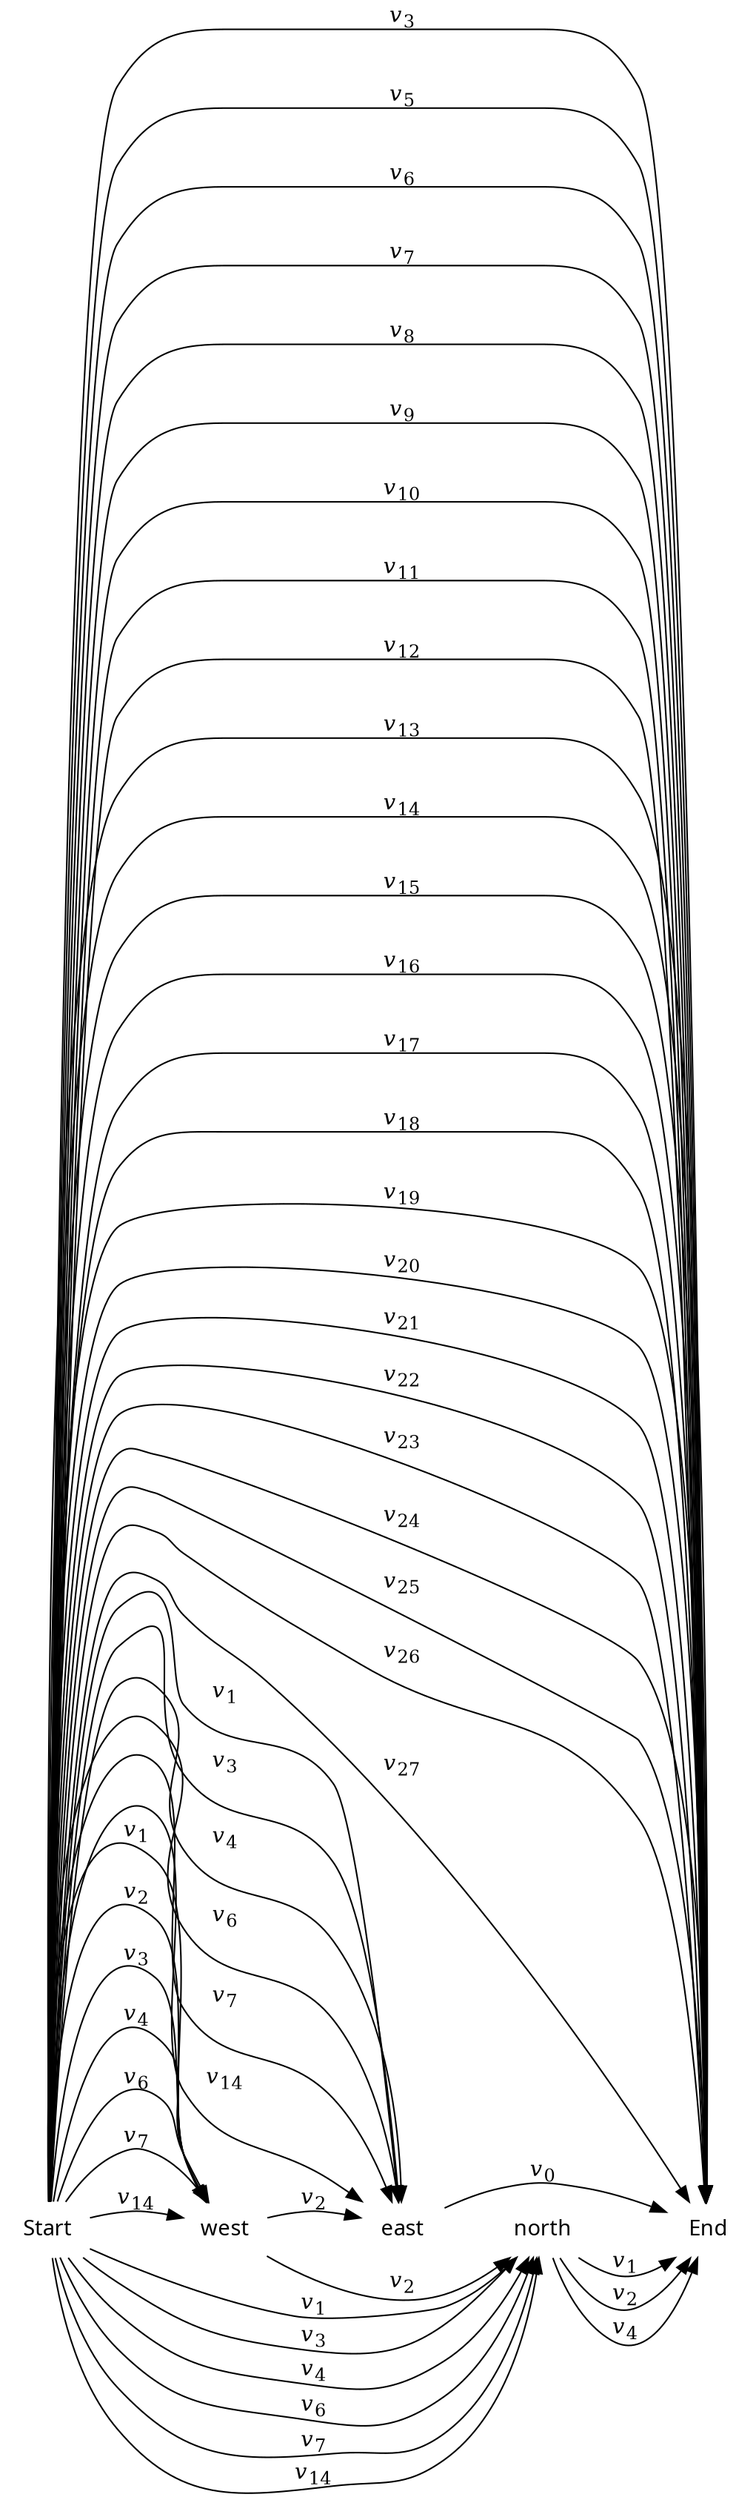 digraph cat {
rankdir=LR
node [shape=plaintext]
edge [arrowhead=normal]

0 [label="Start",fontname="sans"]
1 [label="west",fontname="sans"]
2 [label="east",fontname="sans"]
3 [label="north",fontname="sans"]
4 [label="End",fontname="sans"]

0 -> 1 [label=<<i>v</i><sub>1</sub>>]
0 -> 2 [label=<<i>v</i><sub>1</sub>>]
0 -> 3 [label=<<i>v</i><sub>1</sub>>]
0 -> 1 [label=<<i>v</i><sub>2</sub>>]
0 -> 1 [label=<<i>v</i><sub>3</sub>>]
0 -> 2 [label=<<i>v</i><sub>3</sub>>]
0 -> 3 [label=<<i>v</i><sub>3</sub>>]
0 -> 4 [label=<<i>v</i><sub>3</sub>>]
0 -> 1 [label=<<i>v</i><sub>4</sub>>]
0 -> 2 [label=<<i>v</i><sub>4</sub>>]
0 -> 3 [label=<<i>v</i><sub>4</sub>>]
0 -> 4 [label=<<i>v</i><sub>5</sub>>]
0 -> 1 [label=<<i>v</i><sub>6</sub>>]
0 -> 2 [label=<<i>v</i><sub>6</sub>>]
0 -> 3 [label=<<i>v</i><sub>6</sub>>]
0 -> 4 [label=<<i>v</i><sub>6</sub>>]
0 -> 1 [label=<<i>v</i><sub>7</sub>>]
0 -> 2 [label=<<i>v</i><sub>7</sub>>]
0 -> 3 [label=<<i>v</i><sub>7</sub>>]
0 -> 4 [label=<<i>v</i><sub>7</sub>>]
0 -> 4 [label=<<i>v</i><sub>8</sub>>]
0 -> 4 [label=<<i>v</i><sub>9</sub>>]
0 -> 4 [label=<<i>v</i><sub>10</sub>>]
0 -> 4 [label=<<i>v</i><sub>11</sub>>]
0 -> 4 [label=<<i>v</i><sub>12</sub>>]
0 -> 4 [label=<<i>v</i><sub>13</sub>>]
0 -> 1 [label=<<i>v</i><sub>14</sub>>]
0 -> 2 [label=<<i>v</i><sub>14</sub>>]
0 -> 3 [label=<<i>v</i><sub>14</sub>>]
0 -> 4 [label=<<i>v</i><sub>14</sub>>]
0 -> 4 [label=<<i>v</i><sub>15</sub>>]
0 -> 4 [label=<<i>v</i><sub>16</sub>>]
0 -> 4 [label=<<i>v</i><sub>17</sub>>]
0 -> 4 [label=<<i>v</i><sub>18</sub>>]
0 -> 4 [label=<<i>v</i><sub>19</sub>>]
0 -> 4 [label=<<i>v</i><sub>20</sub>>]
0 -> 4 [label=<<i>v</i><sub>21</sub>>]
0 -> 4 [label=<<i>v</i><sub>22</sub>>]
0 -> 4 [label=<<i>v</i><sub>23</sub>>]
0 -> 4 [label=<<i>v</i><sub>24</sub>>]
0 -> 4 [label=<<i>v</i><sub>25</sub>>]
0 -> 4 [label=<<i>v</i><sub>26</sub>>]
0 -> 4 [label=<<i>v</i><sub>27</sub>>]
1 -> 2 [label=<<i>v</i><sub>2</sub>>]
1 -> 3 [label=<<i>v</i><sub>2</sub>>]
2 -> 4 [label=<<i>v</i><sub>0</sub>>]
3 -> 4 [label=<<i>v</i><sub>1</sub>>]
3 -> 4 [label=<<i>v</i><sub>2</sub>>]
3 -> 4 [label=<<i>v</i><sub>4</sub>>]

# To line up the actions
0 -> 1 [weight=100,style=invis]
1 -> 2 [weight=100,style=invis]
2 -> 3 [weight=100,style=invis]
3 -> 4 [weight=100,style=invis]
}

